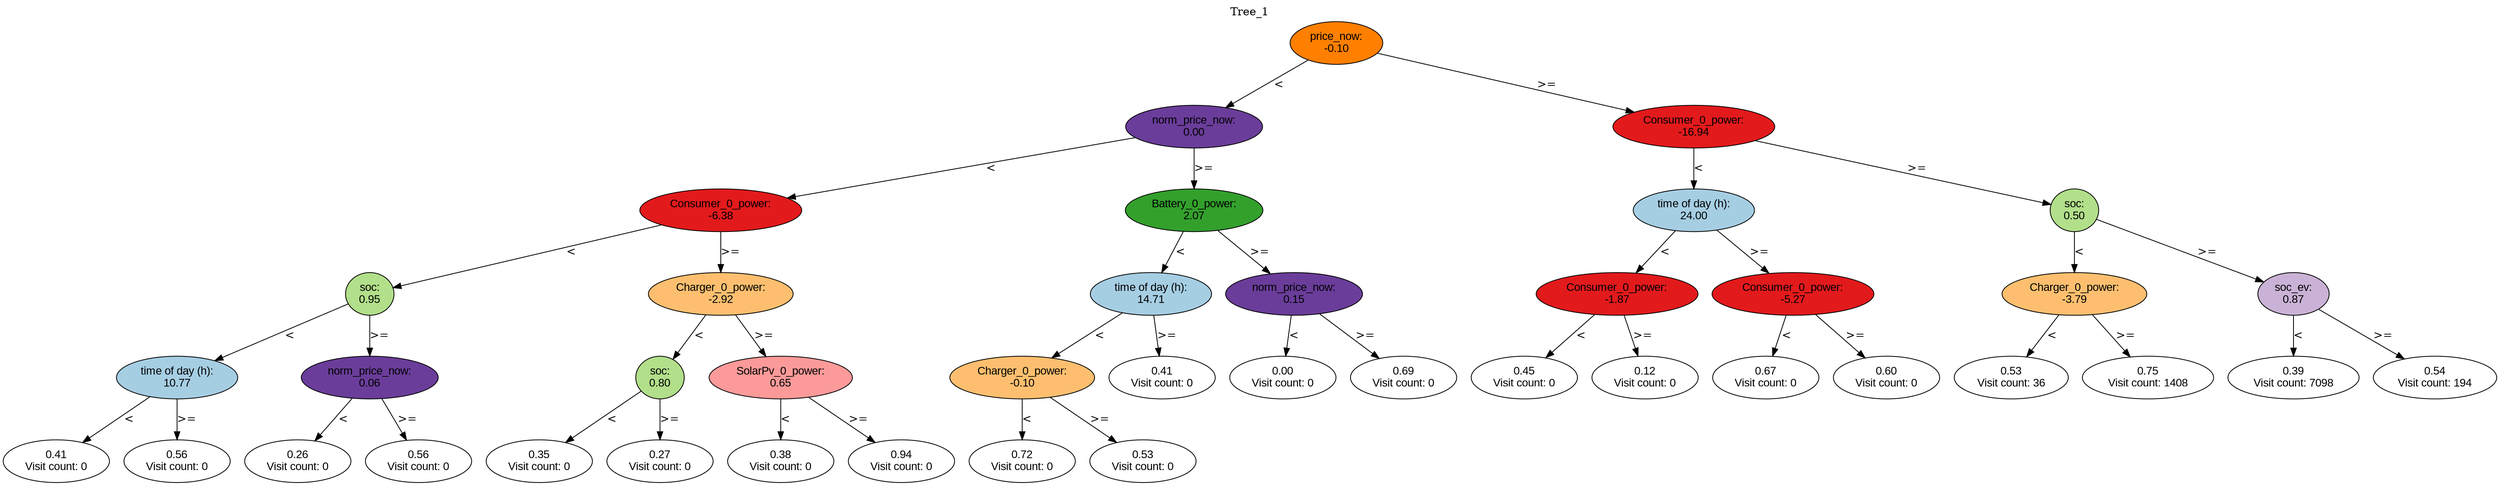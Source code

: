 digraph BST {
    node [fontname="Arial" style=filled colorscheme=paired12];
    0 [ label = "price_now:
-0.10" fillcolor=8];
    1 [ label = "norm_price_now:
0.00" fillcolor=10];
    2 [ label = "Consumer_0_power:
-6.38" fillcolor=6];
    3 [ label = "soc:
0.95" fillcolor=3];
    4 [ label = "time of day (h):
10.77" fillcolor=1];
    5 [ label = "0.41
Visit count: 0" fillcolor=white];
    6 [ label = "0.56
Visit count: 0" fillcolor=white];
    7 [ label = "norm_price_now:
0.06" fillcolor=10];
    8 [ label = "0.26
Visit count: 0" fillcolor=white];
    9 [ label = "0.56
Visit count: 0" fillcolor=white];
    10 [ label = "Charger_0_power:
-2.92" fillcolor=7];
    11 [ label = "soc:
0.80" fillcolor=3];
    12 [ label = "0.35
Visit count: 0" fillcolor=white];
    13 [ label = "0.27
Visit count: 0" fillcolor=white];
    14 [ label = "SolarPv_0_power:
0.65" fillcolor=5];
    15 [ label = "0.38
Visit count: 0" fillcolor=white];
    16 [ label = "0.94
Visit count: 0" fillcolor=white];
    17 [ label = "Battery_0_power:
2.07" fillcolor=4];
    18 [ label = "time of day (h):
14.71" fillcolor=1];
    19 [ label = "Charger_0_power:
-0.10" fillcolor=7];
    20 [ label = "0.72
Visit count: 0" fillcolor=white];
    21 [ label = "0.53
Visit count: 0" fillcolor=white];
    22 [ label = "0.41
Visit count: 0" fillcolor=white];
    23 [ label = "norm_price_now:
0.15" fillcolor=10];
    24 [ label = "0.00
Visit count: 0" fillcolor=white];
    25 [ label = "0.69
Visit count: 0" fillcolor=white];
    26 [ label = "Consumer_0_power:
-16.94" fillcolor=6];
    27 [ label = "time of day (h):
24.00" fillcolor=1];
    28 [ label = "Consumer_0_power:
-1.87" fillcolor=6];
    29 [ label = "0.45
Visit count: 0" fillcolor=white];
    30 [ label = "0.12
Visit count: 0" fillcolor=white];
    31 [ label = "Consumer_0_power:
-5.27" fillcolor=6];
    32 [ label = "0.67
Visit count: 0" fillcolor=white];
    33 [ label = "0.60
Visit count: 0" fillcolor=white];
    34 [ label = "soc:
0.50" fillcolor=3];
    35 [ label = "Charger_0_power:
-3.79" fillcolor=7];
    36 [ label = "0.53
Visit count: 36" fillcolor=white];
    37 [ label = "0.75
Visit count: 1408" fillcolor=white];
    38 [ label = "soc_ev:
0.87" fillcolor=9];
    39 [ label = "0.39
Visit count: 7098" fillcolor=white];
    40 [ label = "0.54
Visit count: 194" fillcolor=white];

    0  -> 1[ label = "<"];
    0  -> 26[ label = ">="];
    1  -> 2[ label = "<"];
    1  -> 17[ label = ">="];
    2  -> 3[ label = "<"];
    2  -> 10[ label = ">="];
    3  -> 4[ label = "<"];
    3  -> 7[ label = ">="];
    4  -> 5[ label = "<"];
    4  -> 6[ label = ">="];
    7  -> 8[ label = "<"];
    7  -> 9[ label = ">="];
    10  -> 11[ label = "<"];
    10  -> 14[ label = ">="];
    11  -> 12[ label = "<"];
    11  -> 13[ label = ">="];
    14  -> 15[ label = "<"];
    14  -> 16[ label = ">="];
    17  -> 18[ label = "<"];
    17  -> 23[ label = ">="];
    18  -> 19[ label = "<"];
    18  -> 22[ label = ">="];
    19  -> 20[ label = "<"];
    19  -> 21[ label = ">="];
    23  -> 24[ label = "<"];
    23  -> 25[ label = ">="];
    26  -> 27[ label = "<"];
    26  -> 34[ label = ">="];
    27  -> 28[ label = "<"];
    27  -> 31[ label = ">="];
    28  -> 29[ label = "<"];
    28  -> 30[ label = ">="];
    31  -> 32[ label = "<"];
    31  -> 33[ label = ">="];
    34  -> 35[ label = "<"];
    34  -> 38[ label = ">="];
    35  -> 36[ label = "<"];
    35  -> 37[ label = ">="];
    38  -> 39[ label = "<"];
    38  -> 40[ label = ">="];

    labelloc="t";
    label="Tree_1";
}